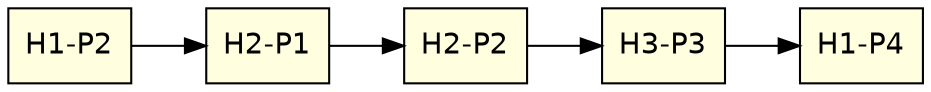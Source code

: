 digraph ColaPacientes {
    graph [rankdir=LR];
    node [shape=box, style=filled, fillcolor=lightyellow, fontname="Helvetica"];

    

    n1 [label="H1-P2"];
    n2 [label="H2-P1"];
    n3 [label="H2-P2"];
    n4 [label="H3-P3"];
    n5 [label="H1-P4"];



    n1 -> n2;
    n2 -> n3;
    n3 -> n4;
    n4 -> n5;


}
